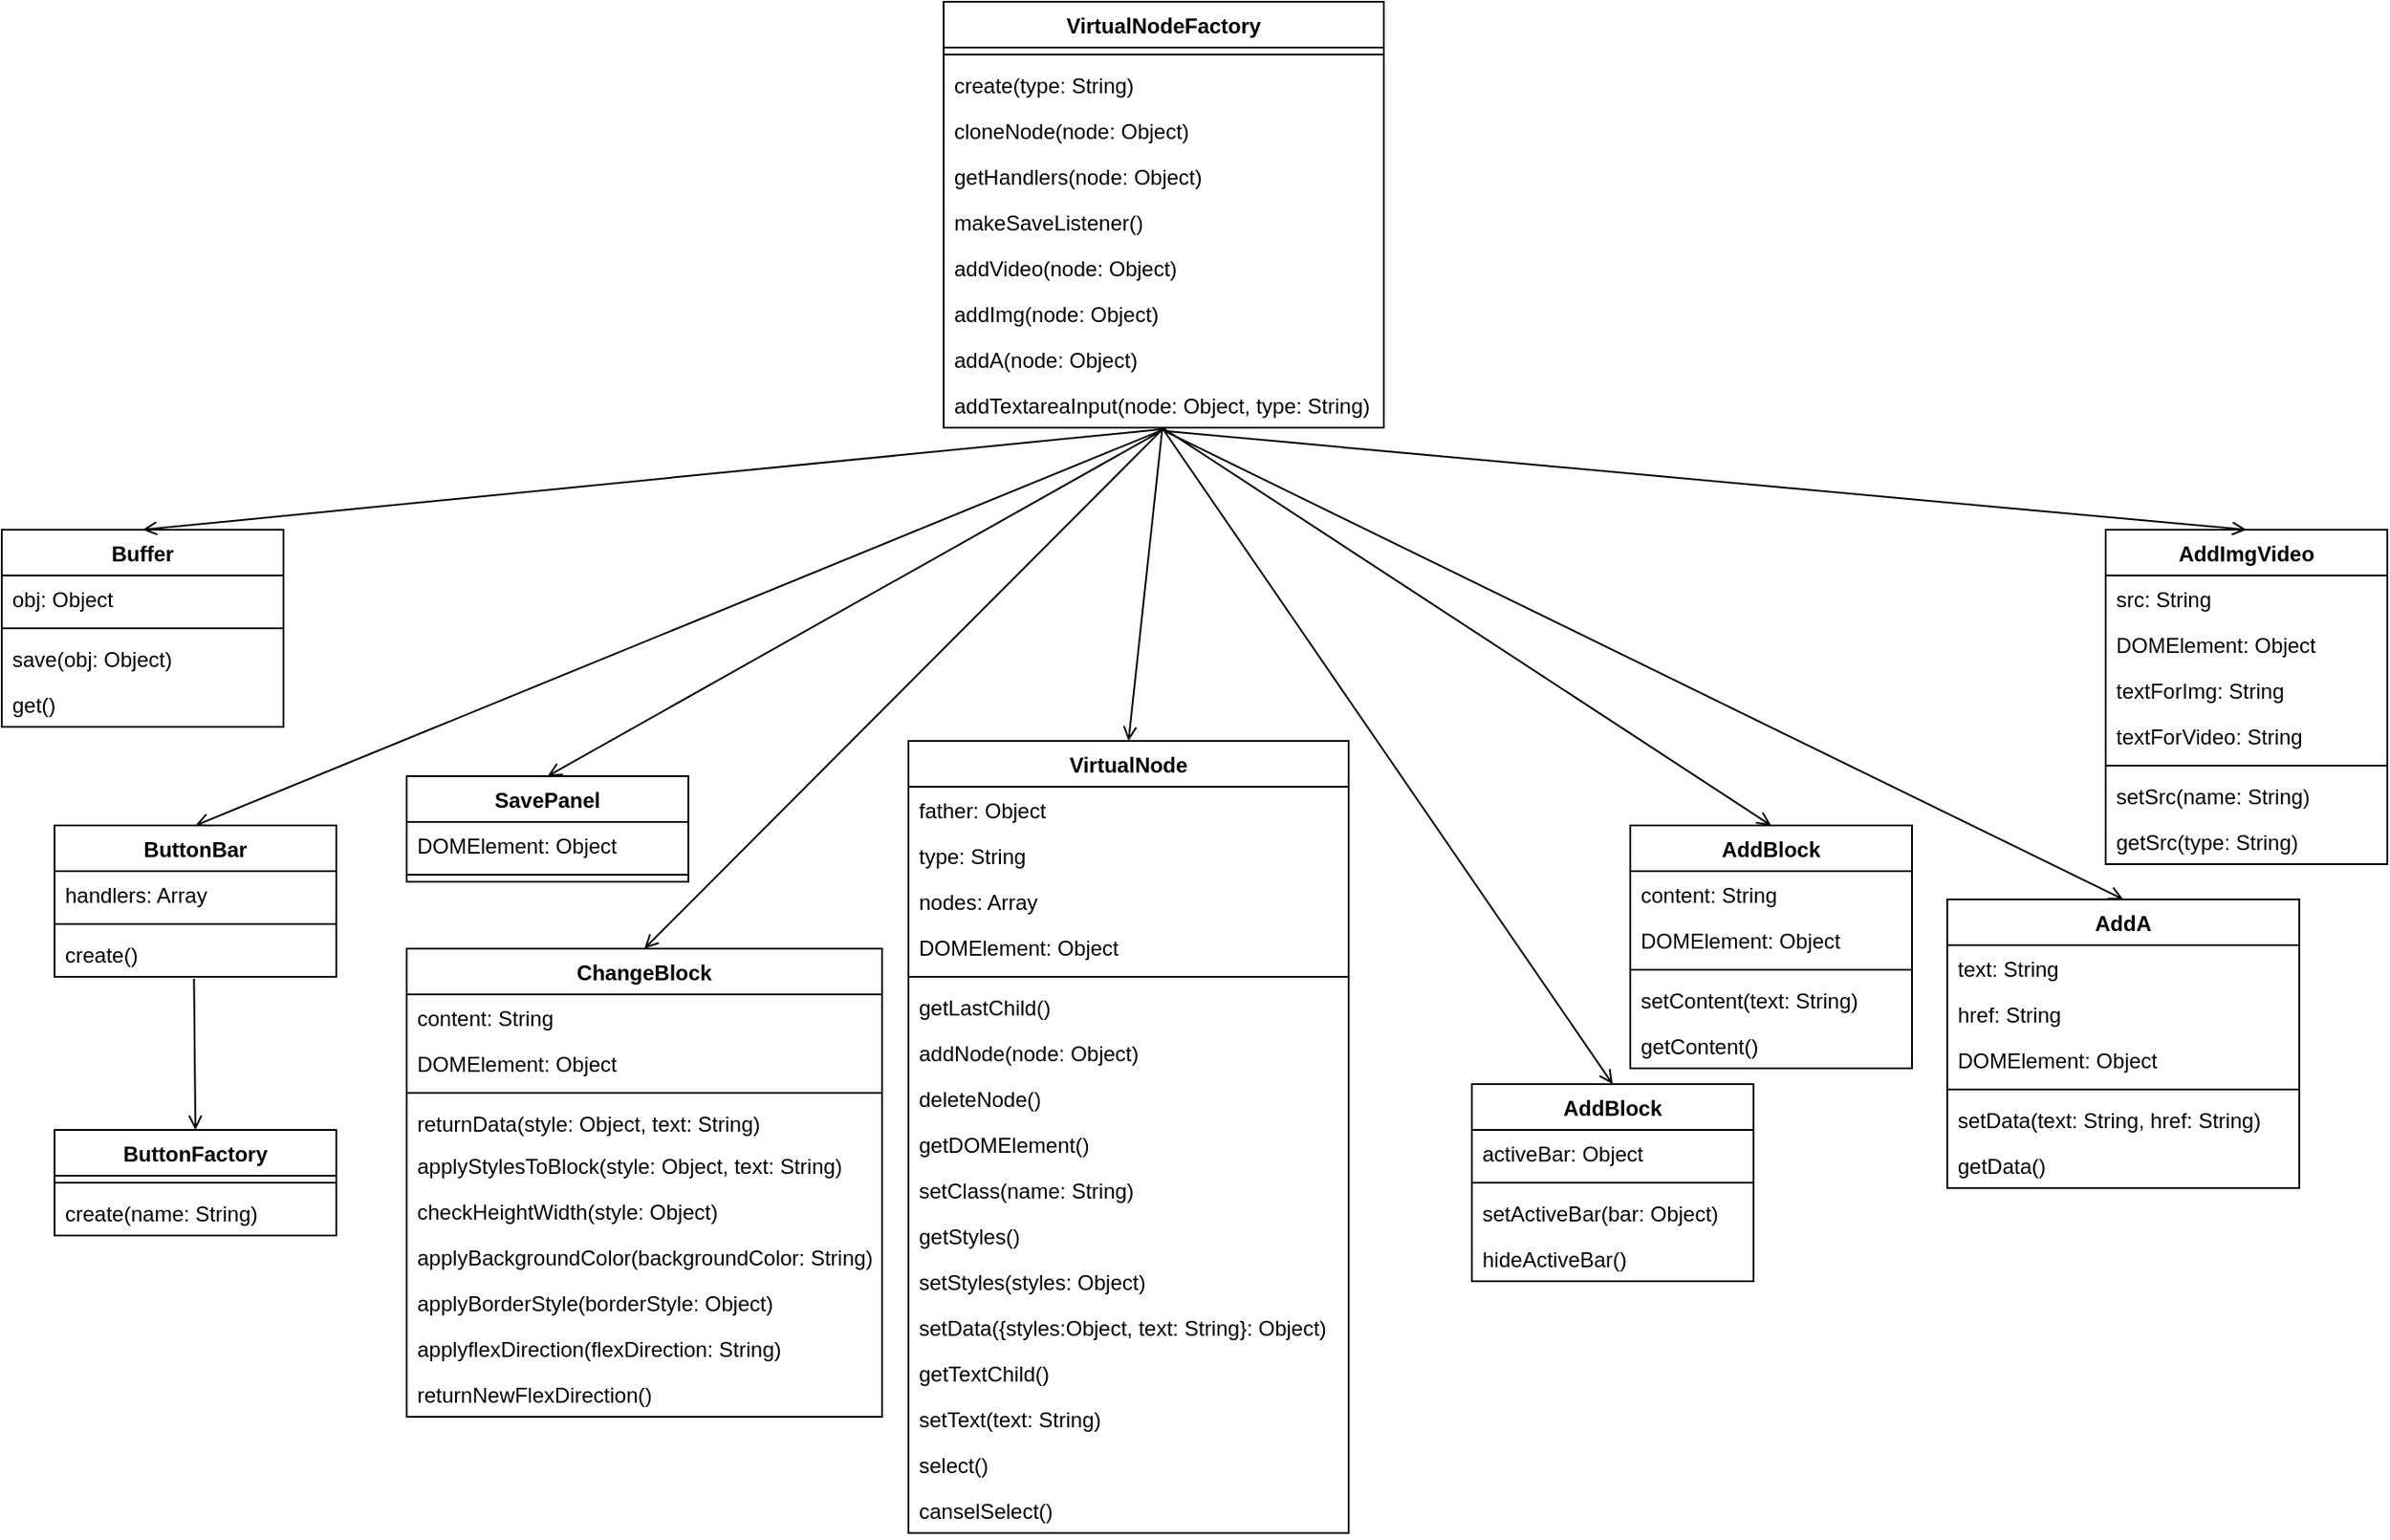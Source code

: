 <mxfile version="17.5.0" type="device"><diagram id="9L2diSp9nia0-M3qbN2g" name="Page-1"><mxGraphModel dx="922" dy="890" grid="1" gridSize="10" guides="1" tooltips="1" connect="1" arrows="1" fold="1" page="1" pageScale="1" pageWidth="1654" pageHeight="2336" math="0" shadow="0"><root><mxCell id="0"/><mxCell id="1" parent="0"/><mxCell id="zcFXpCljkxfwC5QoQq4M-21" value="VirtualNodeFactory" style="swimlane;fontStyle=1;align=center;verticalAlign=top;childLayout=stackLayout;horizontal=1;startSize=26;horizontalStack=0;resizeParent=1;resizeParentMax=0;resizeLast=0;collapsible=1;marginBottom=0;" vertex="1" parent="1"><mxGeometry x="640" y="10" width="250" height="242" as="geometry"><mxRectangle x="400" y="160" width="140" height="26" as="alternateBounds"/></mxGeometry></mxCell><mxCell id="zcFXpCljkxfwC5QoQq4M-23" value="" style="line;strokeWidth=1;fillColor=none;align=left;verticalAlign=middle;spacingTop=-1;spacingLeft=3;spacingRight=3;rotatable=0;labelPosition=right;points=[];portConstraint=eastwest;" vertex="1" parent="zcFXpCljkxfwC5QoQq4M-21"><mxGeometry y="26" width="250" height="8" as="geometry"/></mxCell><mxCell id="zcFXpCljkxfwC5QoQq4M-41" value="create(type: String)" style="text;strokeColor=none;fillColor=none;align=left;verticalAlign=top;spacingLeft=4;spacingRight=4;overflow=hidden;rotatable=0;points=[[0,0.5],[1,0.5]];portConstraint=eastwest;" vertex="1" parent="zcFXpCljkxfwC5QoQq4M-21"><mxGeometry y="34" width="250" height="26" as="geometry"/></mxCell><mxCell id="zcFXpCljkxfwC5QoQq4M-45" value="cloneNode(node: Object)" style="text;strokeColor=none;fillColor=none;align=left;verticalAlign=top;spacingLeft=4;spacingRight=4;overflow=hidden;rotatable=0;points=[[0,0.5],[1,0.5]];portConstraint=eastwest;" vertex="1" parent="zcFXpCljkxfwC5QoQq4M-21"><mxGeometry y="60" width="250" height="26" as="geometry"/></mxCell><mxCell id="zcFXpCljkxfwC5QoQq4M-42" value="getHandlers(node: Object)" style="text;strokeColor=none;fillColor=none;align=left;verticalAlign=top;spacingLeft=4;spacingRight=4;overflow=hidden;rotatable=0;points=[[0,0.5],[1,0.5]];portConstraint=eastwest;" vertex="1" parent="zcFXpCljkxfwC5QoQq4M-21"><mxGeometry y="86" width="250" height="26" as="geometry"/></mxCell><mxCell id="zcFXpCljkxfwC5QoQq4M-43" value="makeSaveListener()" style="text;strokeColor=none;fillColor=none;align=left;verticalAlign=top;spacingLeft=4;spacingRight=4;overflow=hidden;rotatable=0;points=[[0,0.5],[1,0.5]];portConstraint=eastwest;" vertex="1" parent="zcFXpCljkxfwC5QoQq4M-21"><mxGeometry y="112" width="250" height="26" as="geometry"/></mxCell><mxCell id="zcFXpCljkxfwC5QoQq4M-44" value="addVideo(node: Object)" style="text;strokeColor=none;fillColor=none;align=left;verticalAlign=top;spacingLeft=4;spacingRight=4;overflow=hidden;rotatable=0;points=[[0,0.5],[1,0.5]];portConstraint=eastwest;" vertex="1" parent="zcFXpCljkxfwC5QoQq4M-21"><mxGeometry y="138" width="250" height="26" as="geometry"/></mxCell><mxCell id="zcFXpCljkxfwC5QoQq4M-49" value="addImg(node: Object)" style="text;strokeColor=none;fillColor=none;align=left;verticalAlign=top;spacingLeft=4;spacingRight=4;overflow=hidden;rotatable=0;points=[[0,0.5],[1,0.5]];portConstraint=eastwest;" vertex="1" parent="zcFXpCljkxfwC5QoQq4M-21"><mxGeometry y="164" width="250" height="26" as="geometry"/></mxCell><mxCell id="zcFXpCljkxfwC5QoQq4M-48" value="addA(node: Object)" style="text;strokeColor=none;fillColor=none;align=left;verticalAlign=top;spacingLeft=4;spacingRight=4;overflow=hidden;rotatable=0;points=[[0,0.5],[1,0.5]];portConstraint=eastwest;" vertex="1" parent="zcFXpCljkxfwC5QoQq4M-21"><mxGeometry y="190" width="250" height="26" as="geometry"/></mxCell><mxCell id="zcFXpCljkxfwC5QoQq4M-24" value="addTextareaInput(node: Object, type: String)" style="text;strokeColor=none;fillColor=none;align=left;verticalAlign=top;spacingLeft=4;spacingRight=4;overflow=hidden;rotatable=0;points=[[0,0.5],[1,0.5]];portConstraint=eastwest;" vertex="1" parent="zcFXpCljkxfwC5QoQq4M-21"><mxGeometry y="216" width="250" height="26" as="geometry"/></mxCell><mxCell id="zcFXpCljkxfwC5QoQq4M-33" value="VirtualNode" style="swimlane;fontStyle=1;align=center;verticalAlign=top;childLayout=stackLayout;horizontal=1;startSize=26;horizontalStack=0;resizeParent=1;resizeParentMax=0;resizeLast=0;collapsible=1;marginBottom=0;" vertex="1" parent="1"><mxGeometry x="620" y="430" width="250" height="450" as="geometry"><mxRectangle x="400" y="499" width="100" height="26" as="alternateBounds"/></mxGeometry></mxCell><mxCell id="zcFXpCljkxfwC5QoQq4M-34" value="father: Object" style="text;strokeColor=none;fillColor=none;align=left;verticalAlign=top;spacingLeft=4;spacingRight=4;overflow=hidden;rotatable=0;points=[[0,0.5],[1,0.5]];portConstraint=eastwest;" vertex="1" parent="zcFXpCljkxfwC5QoQq4M-33"><mxGeometry y="26" width="250" height="26" as="geometry"/></mxCell><mxCell id="zcFXpCljkxfwC5QoQq4M-50" value="type: String" style="text;strokeColor=none;fillColor=none;align=left;verticalAlign=top;spacingLeft=4;spacingRight=4;overflow=hidden;rotatable=0;points=[[0,0.5],[1,0.5]];portConstraint=eastwest;" vertex="1" parent="zcFXpCljkxfwC5QoQq4M-33"><mxGeometry y="52" width="250" height="26" as="geometry"/></mxCell><mxCell id="zcFXpCljkxfwC5QoQq4M-51" value="nodes: Array" style="text;strokeColor=none;fillColor=none;align=left;verticalAlign=top;spacingLeft=4;spacingRight=4;overflow=hidden;rotatable=0;points=[[0,0.5],[1,0.5]];portConstraint=eastwest;" vertex="1" parent="zcFXpCljkxfwC5QoQq4M-33"><mxGeometry y="78" width="250" height="26" as="geometry"/></mxCell><mxCell id="zcFXpCljkxfwC5QoQq4M-52" value="DOMElement: Object" style="text;strokeColor=none;fillColor=none;align=left;verticalAlign=top;spacingLeft=4;spacingRight=4;overflow=hidden;rotatable=0;points=[[0,0.5],[1,0.5]];portConstraint=eastwest;" vertex="1" parent="zcFXpCljkxfwC5QoQq4M-33"><mxGeometry y="104" width="250" height="26" as="geometry"/></mxCell><mxCell id="zcFXpCljkxfwC5QoQq4M-35" value="" style="line;strokeWidth=1;fillColor=none;align=left;verticalAlign=middle;spacingTop=-1;spacingLeft=3;spacingRight=3;rotatable=0;labelPosition=right;points=[];portConstraint=eastwest;" vertex="1" parent="zcFXpCljkxfwC5QoQq4M-33"><mxGeometry y="130" width="250" height="8" as="geometry"/></mxCell><mxCell id="zcFXpCljkxfwC5QoQq4M-54" value="getLastChild()" style="text;strokeColor=none;fillColor=none;align=left;verticalAlign=top;spacingLeft=4;spacingRight=4;overflow=hidden;rotatable=0;points=[[0,0.5],[1,0.5]];portConstraint=eastwest;" vertex="1" parent="zcFXpCljkxfwC5QoQq4M-33"><mxGeometry y="138" width="250" height="26" as="geometry"/></mxCell><mxCell id="zcFXpCljkxfwC5QoQq4M-56" value="addNode(node: Object)" style="text;strokeColor=none;fillColor=none;align=left;verticalAlign=top;spacingLeft=4;spacingRight=4;overflow=hidden;rotatable=0;points=[[0,0.5],[1,0.5]];portConstraint=eastwest;" vertex="1" parent="zcFXpCljkxfwC5QoQq4M-33"><mxGeometry y="164" width="250" height="26" as="geometry"/></mxCell><mxCell id="zcFXpCljkxfwC5QoQq4M-53" value="deleteNode()" style="text;strokeColor=none;fillColor=none;align=left;verticalAlign=top;spacingLeft=4;spacingRight=4;overflow=hidden;rotatable=0;points=[[0,0.5],[1,0.5]];portConstraint=eastwest;" vertex="1" parent="zcFXpCljkxfwC5QoQq4M-33"><mxGeometry y="190" width="250" height="26" as="geometry"/></mxCell><mxCell id="zcFXpCljkxfwC5QoQq4M-55" value="getDOMElement()" style="text;strokeColor=none;fillColor=none;align=left;verticalAlign=top;spacingLeft=4;spacingRight=4;overflow=hidden;rotatable=0;points=[[0,0.5],[1,0.5]];portConstraint=eastwest;" vertex="1" parent="zcFXpCljkxfwC5QoQq4M-33"><mxGeometry y="216" width="250" height="26" as="geometry"/></mxCell><mxCell id="zcFXpCljkxfwC5QoQq4M-63" value="setClass(name: String)" style="text;strokeColor=none;fillColor=none;align=left;verticalAlign=top;spacingLeft=4;spacingRight=4;overflow=hidden;rotatable=0;points=[[0,0.5],[1,0.5]];portConstraint=eastwest;" vertex="1" parent="zcFXpCljkxfwC5QoQq4M-33"><mxGeometry y="242" width="250" height="26" as="geometry"/></mxCell><mxCell id="zcFXpCljkxfwC5QoQq4M-60" value="getStyles()" style="text;strokeColor=none;fillColor=none;align=left;verticalAlign=top;spacingLeft=4;spacingRight=4;overflow=hidden;rotatable=0;points=[[0,0.5],[1,0.5]];portConstraint=eastwest;" vertex="1" parent="zcFXpCljkxfwC5QoQq4M-33"><mxGeometry y="268" width="250" height="26" as="geometry"/></mxCell><mxCell id="zcFXpCljkxfwC5QoQq4M-62" value="setStyles(styles: Object)" style="text;strokeColor=none;fillColor=none;align=left;verticalAlign=top;spacingLeft=4;spacingRight=4;overflow=hidden;rotatable=0;points=[[0,0.5],[1,0.5]];portConstraint=eastwest;" vertex="1" parent="zcFXpCljkxfwC5QoQq4M-33"><mxGeometry y="294" width="250" height="26" as="geometry"/></mxCell><mxCell id="zcFXpCljkxfwC5QoQq4M-59" value="setData({styles:Object, text: String}: Object)" style="text;strokeColor=none;fillColor=none;align=left;verticalAlign=top;spacingLeft=4;spacingRight=4;overflow=hidden;rotatable=0;points=[[0,0.5],[1,0.5]];portConstraint=eastwest;" vertex="1" parent="zcFXpCljkxfwC5QoQq4M-33"><mxGeometry y="320" width="250" height="26" as="geometry"/></mxCell><mxCell id="zcFXpCljkxfwC5QoQq4M-61" value="getTextChild()" style="text;strokeColor=none;fillColor=none;align=left;verticalAlign=top;spacingLeft=4;spacingRight=4;overflow=hidden;rotatable=0;points=[[0,0.5],[1,0.5]];portConstraint=eastwest;" vertex="1" parent="zcFXpCljkxfwC5QoQq4M-33"><mxGeometry y="346" width="250" height="26" as="geometry"/></mxCell><mxCell id="zcFXpCljkxfwC5QoQq4M-65" value="setText(text: String)" style="text;strokeColor=none;fillColor=none;align=left;verticalAlign=top;spacingLeft=4;spacingRight=4;overflow=hidden;rotatable=0;points=[[0,0.5],[1,0.5]];portConstraint=eastwest;" vertex="1" parent="zcFXpCljkxfwC5QoQq4M-33"><mxGeometry y="372" width="250" height="26" as="geometry"/></mxCell><mxCell id="zcFXpCljkxfwC5QoQq4M-64" value="select()" style="text;strokeColor=none;fillColor=none;align=left;verticalAlign=top;spacingLeft=4;spacingRight=4;overflow=hidden;rotatable=0;points=[[0,0.5],[1,0.5]];portConstraint=eastwest;" vertex="1" parent="zcFXpCljkxfwC5QoQq4M-33"><mxGeometry y="398" width="250" height="26" as="geometry"/></mxCell><mxCell id="zcFXpCljkxfwC5QoQq4M-57" value="canselSelect()" style="text;strokeColor=none;fillColor=none;align=left;verticalAlign=top;spacingLeft=4;spacingRight=4;overflow=hidden;rotatable=0;points=[[0,0.5],[1,0.5]];portConstraint=eastwest;" vertex="1" parent="zcFXpCljkxfwC5QoQq4M-33"><mxGeometry y="424" width="250" height="26" as="geometry"/></mxCell><mxCell id="zcFXpCljkxfwC5QoQq4M-37" value="" style="endArrow=open;html=1;rounded=0;endFill=0;entryX=0.5;entryY=0;entryDx=0;entryDy=0;exitX=0.497;exitY=0.996;exitDx=0;exitDy=0;exitPerimeter=0;" edge="1" parent="1" source="zcFXpCljkxfwC5QoQq4M-24" target="zcFXpCljkxfwC5QoQq4M-33"><mxGeometry width="50" height="50" relative="1" as="geometry"><mxPoint x="795" y="468" as="sourcePoint"/><mxPoint x="845" y="418" as="targetPoint"/></mxGeometry></mxCell><mxCell id="zcFXpCljkxfwC5QoQq4M-66" value="SavePanel" style="swimlane;fontStyle=1;align=center;verticalAlign=top;childLayout=stackLayout;horizontal=1;startSize=26;horizontalStack=0;resizeParent=1;resizeParentMax=0;resizeLast=0;collapsible=1;marginBottom=0;" vertex="1" parent="1"><mxGeometry x="335" y="450" width="160" height="60" as="geometry"/></mxCell><mxCell id="zcFXpCljkxfwC5QoQq4M-70" value="DOMElement: Object" style="text;strokeColor=none;fillColor=none;align=left;verticalAlign=top;spacingLeft=4;spacingRight=4;overflow=hidden;rotatable=0;points=[[0,0.5],[1,0.5]];portConstraint=eastwest;" vertex="1" parent="zcFXpCljkxfwC5QoQq4M-66"><mxGeometry y="26" width="160" height="26" as="geometry"/></mxCell><mxCell id="zcFXpCljkxfwC5QoQq4M-68" value="" style="line;strokeWidth=1;fillColor=none;align=left;verticalAlign=middle;spacingTop=-1;spacingLeft=3;spacingRight=3;rotatable=0;labelPosition=right;points=[];portConstraint=eastwest;" vertex="1" parent="zcFXpCljkxfwC5QoQq4M-66"><mxGeometry y="52" width="160" height="8" as="geometry"/></mxCell><mxCell id="zcFXpCljkxfwC5QoQq4M-71" value="ChangeBlock" style="swimlane;fontStyle=1;align=center;verticalAlign=top;childLayout=stackLayout;horizontal=1;startSize=26;horizontalStack=0;resizeParent=1;resizeParentMax=0;resizeLast=0;collapsible=1;marginBottom=0;" vertex="1" parent="1"><mxGeometry x="335" y="548" width="270" height="266" as="geometry"><mxRectangle x="400" y="499" width="100" height="26" as="alternateBounds"/></mxGeometry></mxCell><mxCell id="zcFXpCljkxfwC5QoQq4M-73" value="content: String" style="text;strokeColor=none;fillColor=none;align=left;verticalAlign=top;spacingLeft=4;spacingRight=4;overflow=hidden;rotatable=0;points=[[0,0.5],[1,0.5]];portConstraint=eastwest;" vertex="1" parent="zcFXpCljkxfwC5QoQq4M-71"><mxGeometry y="26" width="270" height="26" as="geometry"/></mxCell><mxCell id="zcFXpCljkxfwC5QoQq4M-75" value="DOMElement: Object" style="text;strokeColor=none;fillColor=none;align=left;verticalAlign=top;spacingLeft=4;spacingRight=4;overflow=hidden;rotatable=0;points=[[0,0.5],[1,0.5]];portConstraint=eastwest;" vertex="1" parent="zcFXpCljkxfwC5QoQq4M-71"><mxGeometry y="52" width="270" height="26" as="geometry"/></mxCell><mxCell id="zcFXpCljkxfwC5QoQq4M-76" value="" style="line;strokeWidth=1;fillColor=none;align=left;verticalAlign=middle;spacingTop=-1;spacingLeft=3;spacingRight=3;rotatable=0;labelPosition=right;points=[];portConstraint=eastwest;" vertex="1" parent="zcFXpCljkxfwC5QoQq4M-71"><mxGeometry y="78" width="270" height="8" as="geometry"/></mxCell><mxCell id="zcFXpCljkxfwC5QoQq4M-77" value="returnData(style: Object, text: String)" style="text;strokeColor=none;fillColor=none;align=left;verticalAlign=top;spacingLeft=4;spacingRight=4;overflow=hidden;rotatable=0;points=[[0,0.5],[1,0.5]];portConstraint=eastwest;" vertex="1" parent="zcFXpCljkxfwC5QoQq4M-71"><mxGeometry y="86" width="270" height="24" as="geometry"/></mxCell><mxCell id="zcFXpCljkxfwC5QoQq4M-78" value="applyStylesToBlock(style: Object, text: String)" style="text;strokeColor=none;fillColor=none;align=left;verticalAlign=top;spacingLeft=4;spacingRight=4;overflow=hidden;rotatable=0;points=[[0,0.5],[1,0.5]];portConstraint=eastwest;" vertex="1" parent="zcFXpCljkxfwC5QoQq4M-71"><mxGeometry y="110" width="270" height="26" as="geometry"/></mxCell><mxCell id="zcFXpCljkxfwC5QoQq4M-79" value="checkHeightWidth(style: Object)" style="text;strokeColor=none;fillColor=none;align=left;verticalAlign=top;spacingLeft=4;spacingRight=4;overflow=hidden;rotatable=0;points=[[0,0.5],[1,0.5]];portConstraint=eastwest;" vertex="1" parent="zcFXpCljkxfwC5QoQq4M-71"><mxGeometry y="136" width="270" height="26" as="geometry"/></mxCell><mxCell id="zcFXpCljkxfwC5QoQq4M-80" value="applyBackgroundColor(backgroundColor: String)" style="text;strokeColor=none;fillColor=none;align=left;verticalAlign=top;spacingLeft=4;spacingRight=4;overflow=hidden;rotatable=0;points=[[0,0.5],[1,0.5]];portConstraint=eastwest;" vertex="1" parent="zcFXpCljkxfwC5QoQq4M-71"><mxGeometry y="162" width="270" height="26" as="geometry"/></mxCell><mxCell id="zcFXpCljkxfwC5QoQq4M-81" value="applyBorderStyle(borderStyle: Object)" style="text;strokeColor=none;fillColor=none;align=left;verticalAlign=top;spacingLeft=4;spacingRight=4;overflow=hidden;rotatable=0;points=[[0,0.5],[1,0.5]];portConstraint=eastwest;" vertex="1" parent="zcFXpCljkxfwC5QoQq4M-71"><mxGeometry y="188" width="270" height="26" as="geometry"/></mxCell><mxCell id="zcFXpCljkxfwC5QoQq4M-82" value="applyflexDirection(flexDirection: String)" style="text;strokeColor=none;fillColor=none;align=left;verticalAlign=top;spacingLeft=4;spacingRight=4;overflow=hidden;rotatable=0;points=[[0,0.5],[1,0.5]];portConstraint=eastwest;" vertex="1" parent="zcFXpCljkxfwC5QoQq4M-71"><mxGeometry y="214" width="270" height="26" as="geometry"/></mxCell><mxCell id="zcFXpCljkxfwC5QoQq4M-83" value="returnNewFlexDirection()" style="text;strokeColor=none;fillColor=none;align=left;verticalAlign=top;spacingLeft=4;spacingRight=4;overflow=hidden;rotatable=0;points=[[0,0.5],[1,0.5]];portConstraint=eastwest;" vertex="1" parent="zcFXpCljkxfwC5QoQq4M-71"><mxGeometry y="240" width="270" height="26" as="geometry"/></mxCell><mxCell id="zcFXpCljkxfwC5QoQq4M-89" value="ButtonFactory" style="swimlane;fontStyle=1;align=center;verticalAlign=top;childLayout=stackLayout;horizontal=1;startSize=26;horizontalStack=0;resizeParent=1;resizeParentMax=0;resizeLast=0;collapsible=1;marginBottom=0;" vertex="1" parent="1"><mxGeometry x="135" y="651" width="160" height="60" as="geometry"/></mxCell><mxCell id="zcFXpCljkxfwC5QoQq4M-91" value="" style="line;strokeWidth=1;fillColor=none;align=left;verticalAlign=middle;spacingTop=-1;spacingLeft=3;spacingRight=3;rotatable=0;labelPosition=right;points=[];portConstraint=eastwest;" vertex="1" parent="zcFXpCljkxfwC5QoQq4M-89"><mxGeometry y="26" width="160" height="8" as="geometry"/></mxCell><mxCell id="zcFXpCljkxfwC5QoQq4M-90" value="create(name: String)" style="text;strokeColor=none;fillColor=none;align=left;verticalAlign=top;spacingLeft=4;spacingRight=4;overflow=hidden;rotatable=0;points=[[0,0.5],[1,0.5]];portConstraint=eastwest;" vertex="1" parent="zcFXpCljkxfwC5QoQq4M-89"><mxGeometry y="34" width="160" height="26" as="geometry"/></mxCell><mxCell id="zcFXpCljkxfwC5QoQq4M-92" value="ButtonBar" style="swimlane;fontStyle=1;align=center;verticalAlign=top;childLayout=stackLayout;horizontal=1;startSize=26;horizontalStack=0;resizeParent=1;resizeParentMax=0;resizeLast=0;collapsible=1;marginBottom=0;" vertex="1" parent="1"><mxGeometry x="135" y="478" width="160" height="86" as="geometry"/></mxCell><mxCell id="zcFXpCljkxfwC5QoQq4M-95" value="handlers: Array" style="text;strokeColor=none;fillColor=none;align=left;verticalAlign=top;spacingLeft=4;spacingRight=4;overflow=hidden;rotatable=0;points=[[0,0.5],[1,0.5]];portConstraint=eastwest;" vertex="1" parent="zcFXpCljkxfwC5QoQq4M-92"><mxGeometry y="26" width="160" height="26" as="geometry"/></mxCell><mxCell id="zcFXpCljkxfwC5QoQq4M-93" value="" style="line;strokeWidth=1;fillColor=none;align=left;verticalAlign=middle;spacingTop=-1;spacingLeft=3;spacingRight=3;rotatable=0;labelPosition=right;points=[];portConstraint=eastwest;" vertex="1" parent="zcFXpCljkxfwC5QoQq4M-92"><mxGeometry y="52" width="160" height="8" as="geometry"/></mxCell><mxCell id="zcFXpCljkxfwC5QoQq4M-94" value="create()" style="text;strokeColor=none;fillColor=none;align=left;verticalAlign=top;spacingLeft=4;spacingRight=4;overflow=hidden;rotatable=0;points=[[0,0.5],[1,0.5]];portConstraint=eastwest;" vertex="1" parent="zcFXpCljkxfwC5QoQq4M-92"><mxGeometry y="60" width="160" height="26" as="geometry"/></mxCell><mxCell id="zcFXpCljkxfwC5QoQq4M-96" value="Buffer" style="swimlane;fontStyle=1;align=center;verticalAlign=top;childLayout=stackLayout;horizontal=1;startSize=26;horizontalStack=0;resizeParent=1;resizeParentMax=0;resizeLast=0;collapsible=1;marginBottom=0;" vertex="1" parent="1"><mxGeometry x="105" y="310" width="160" height="112" as="geometry"/></mxCell><mxCell id="zcFXpCljkxfwC5QoQq4M-101" value="obj: Object" style="text;strokeColor=none;fillColor=none;align=left;verticalAlign=top;spacingLeft=4;spacingRight=4;overflow=hidden;rotatable=0;points=[[0,0.5],[1,0.5]];portConstraint=eastwest;" vertex="1" parent="zcFXpCljkxfwC5QoQq4M-96"><mxGeometry y="26" width="160" height="26" as="geometry"/></mxCell><mxCell id="zcFXpCljkxfwC5QoQq4M-97" value="" style="line;strokeWidth=1;fillColor=none;align=left;verticalAlign=middle;spacingTop=-1;spacingLeft=3;spacingRight=3;rotatable=0;labelPosition=right;points=[];portConstraint=eastwest;" vertex="1" parent="zcFXpCljkxfwC5QoQq4M-96"><mxGeometry y="52" width="160" height="8" as="geometry"/></mxCell><mxCell id="zcFXpCljkxfwC5QoQq4M-100" value="save(obj: Object)" style="text;strokeColor=none;fillColor=none;align=left;verticalAlign=top;spacingLeft=4;spacingRight=4;overflow=hidden;rotatable=0;points=[[0,0.5],[1,0.5]];portConstraint=eastwest;" vertex="1" parent="zcFXpCljkxfwC5QoQq4M-96"><mxGeometry y="60" width="160" height="26" as="geometry"/></mxCell><mxCell id="zcFXpCljkxfwC5QoQq4M-98" value="get()" style="text;strokeColor=none;fillColor=none;align=left;verticalAlign=top;spacingLeft=4;spacingRight=4;overflow=hidden;rotatable=0;points=[[0,0.5],[1,0.5]];portConstraint=eastwest;" vertex="1" parent="zcFXpCljkxfwC5QoQq4M-96"><mxGeometry y="86" width="160" height="26" as="geometry"/></mxCell><mxCell id="zcFXpCljkxfwC5QoQq4M-102" value="AddImgVideo" style="swimlane;fontStyle=1;align=center;verticalAlign=top;childLayout=stackLayout;horizontal=1;startSize=26;horizontalStack=0;resizeParent=1;resizeParentMax=0;resizeLast=0;collapsible=1;marginBottom=0;" vertex="1" parent="1"><mxGeometry x="1300" y="310" width="160" height="190" as="geometry"/></mxCell><mxCell id="zcFXpCljkxfwC5QoQq4M-103" value="src: String" style="text;strokeColor=none;fillColor=none;align=left;verticalAlign=top;spacingLeft=4;spacingRight=4;overflow=hidden;rotatable=0;points=[[0,0.5],[1,0.5]];portConstraint=eastwest;" vertex="1" parent="zcFXpCljkxfwC5QoQq4M-102"><mxGeometry y="26" width="160" height="26" as="geometry"/></mxCell><mxCell id="zcFXpCljkxfwC5QoQq4M-109" value="DOMElement: Object" style="text;strokeColor=none;fillColor=none;align=left;verticalAlign=top;spacingLeft=4;spacingRight=4;overflow=hidden;rotatable=0;points=[[0,0.5],[1,0.5]];portConstraint=eastwest;" vertex="1" parent="zcFXpCljkxfwC5QoQq4M-102"><mxGeometry y="52" width="160" height="26" as="geometry"/></mxCell><mxCell id="zcFXpCljkxfwC5QoQq4M-108" value="textForImg: String" style="text;strokeColor=none;fillColor=none;align=left;verticalAlign=top;spacingLeft=4;spacingRight=4;overflow=hidden;rotatable=0;points=[[0,0.5],[1,0.5]];portConstraint=eastwest;" vertex="1" parent="zcFXpCljkxfwC5QoQq4M-102"><mxGeometry y="78" width="160" height="26" as="geometry"/></mxCell><mxCell id="zcFXpCljkxfwC5QoQq4M-110" value="textForVideo: String" style="text;strokeColor=none;fillColor=none;align=left;verticalAlign=top;spacingLeft=4;spacingRight=4;overflow=hidden;rotatable=0;points=[[0,0.5],[1,0.5]];portConstraint=eastwest;" vertex="1" parent="zcFXpCljkxfwC5QoQq4M-102"><mxGeometry y="104" width="160" height="26" as="geometry"/></mxCell><mxCell id="zcFXpCljkxfwC5QoQq4M-104" value="" style="line;strokeWidth=1;fillColor=none;align=left;verticalAlign=middle;spacingTop=-1;spacingLeft=3;spacingRight=3;rotatable=0;labelPosition=right;points=[];portConstraint=eastwest;" vertex="1" parent="zcFXpCljkxfwC5QoQq4M-102"><mxGeometry y="130" width="160" height="8" as="geometry"/></mxCell><mxCell id="zcFXpCljkxfwC5QoQq4M-111" value="setSrc(name: String)" style="text;strokeColor=none;fillColor=none;align=left;verticalAlign=top;spacingLeft=4;spacingRight=4;overflow=hidden;rotatable=0;points=[[0,0.5],[1,0.5]];portConstraint=eastwest;" vertex="1" parent="zcFXpCljkxfwC5QoQq4M-102"><mxGeometry y="138" width="160" height="26" as="geometry"/></mxCell><mxCell id="zcFXpCljkxfwC5QoQq4M-106" value="getSrc(type: String)" style="text;strokeColor=none;fillColor=none;align=left;verticalAlign=top;spacingLeft=4;spacingRight=4;overflow=hidden;rotatable=0;points=[[0,0.5],[1,0.5]];portConstraint=eastwest;" vertex="1" parent="zcFXpCljkxfwC5QoQq4M-102"><mxGeometry y="164" width="160" height="26" as="geometry"/></mxCell><mxCell id="zcFXpCljkxfwC5QoQq4M-112" value="AddBlock" style="swimlane;fontStyle=1;align=center;verticalAlign=top;childLayout=stackLayout;horizontal=1;startSize=26;horizontalStack=0;resizeParent=1;resizeParentMax=0;resizeLast=0;collapsible=1;marginBottom=0;" vertex="1" parent="1"><mxGeometry x="1030" y="478" width="160" height="138" as="geometry"/></mxCell><mxCell id="zcFXpCljkxfwC5QoQq4M-113" value="content: String" style="text;strokeColor=none;fillColor=none;align=left;verticalAlign=top;spacingLeft=4;spacingRight=4;overflow=hidden;rotatable=0;points=[[0,0.5],[1,0.5]];portConstraint=eastwest;" vertex="1" parent="zcFXpCljkxfwC5QoQq4M-112"><mxGeometry y="26" width="160" height="26" as="geometry"/></mxCell><mxCell id="zcFXpCljkxfwC5QoQq4M-114" value="DOMElement: Object" style="text;strokeColor=none;fillColor=none;align=left;verticalAlign=top;spacingLeft=4;spacingRight=4;overflow=hidden;rotatable=0;points=[[0,0.5],[1,0.5]];portConstraint=eastwest;" vertex="1" parent="zcFXpCljkxfwC5QoQq4M-112"><mxGeometry y="52" width="160" height="26" as="geometry"/></mxCell><mxCell id="zcFXpCljkxfwC5QoQq4M-117" value="" style="line;strokeWidth=1;fillColor=none;align=left;verticalAlign=middle;spacingTop=-1;spacingLeft=3;spacingRight=3;rotatable=0;labelPosition=right;points=[];portConstraint=eastwest;" vertex="1" parent="zcFXpCljkxfwC5QoQq4M-112"><mxGeometry y="78" width="160" height="8" as="geometry"/></mxCell><mxCell id="zcFXpCljkxfwC5QoQq4M-118" value="setContent(text: String)" style="text;strokeColor=none;fillColor=none;align=left;verticalAlign=top;spacingLeft=4;spacingRight=4;overflow=hidden;rotatable=0;points=[[0,0.5],[1,0.5]];portConstraint=eastwest;" vertex="1" parent="zcFXpCljkxfwC5QoQq4M-112"><mxGeometry y="86" width="160" height="26" as="geometry"/></mxCell><mxCell id="zcFXpCljkxfwC5QoQq4M-119" value="getContent()" style="text;strokeColor=none;fillColor=none;align=left;verticalAlign=top;spacingLeft=4;spacingRight=4;overflow=hidden;rotatable=0;points=[[0,0.5],[1,0.5]];portConstraint=eastwest;" vertex="1" parent="zcFXpCljkxfwC5QoQq4M-112"><mxGeometry y="112" width="160" height="26" as="geometry"/></mxCell><mxCell id="zcFXpCljkxfwC5QoQq4M-120" value="AddA" style="swimlane;fontStyle=1;align=center;verticalAlign=top;childLayout=stackLayout;horizontal=1;startSize=26;horizontalStack=0;resizeParent=1;resizeParentMax=0;resizeLast=0;collapsible=1;marginBottom=0;" vertex="1" parent="1"><mxGeometry x="1210" y="520" width="200" height="164" as="geometry"/></mxCell><mxCell id="zcFXpCljkxfwC5QoQq4M-121" value="text: String" style="text;strokeColor=none;fillColor=none;align=left;verticalAlign=top;spacingLeft=4;spacingRight=4;overflow=hidden;rotatable=0;points=[[0,0.5],[1,0.5]];portConstraint=eastwest;" vertex="1" parent="zcFXpCljkxfwC5QoQq4M-120"><mxGeometry y="26" width="200" height="26" as="geometry"/></mxCell><mxCell id="zcFXpCljkxfwC5QoQq4M-126" value="href: String" style="text;strokeColor=none;fillColor=none;align=left;verticalAlign=top;spacingLeft=4;spacingRight=4;overflow=hidden;rotatable=0;points=[[0,0.5],[1,0.5]];portConstraint=eastwest;" vertex="1" parent="zcFXpCljkxfwC5QoQq4M-120"><mxGeometry y="52" width="200" height="26" as="geometry"/></mxCell><mxCell id="zcFXpCljkxfwC5QoQq4M-122" value="DOMElement: Object" style="text;strokeColor=none;fillColor=none;align=left;verticalAlign=top;spacingLeft=4;spacingRight=4;overflow=hidden;rotatable=0;points=[[0,0.5],[1,0.5]];portConstraint=eastwest;" vertex="1" parent="zcFXpCljkxfwC5QoQq4M-120"><mxGeometry y="78" width="200" height="26" as="geometry"/></mxCell><mxCell id="zcFXpCljkxfwC5QoQq4M-123" value="" style="line;strokeWidth=1;fillColor=none;align=left;verticalAlign=middle;spacingTop=-1;spacingLeft=3;spacingRight=3;rotatable=0;labelPosition=right;points=[];portConstraint=eastwest;" vertex="1" parent="zcFXpCljkxfwC5QoQq4M-120"><mxGeometry y="104" width="200" height="8" as="geometry"/></mxCell><mxCell id="zcFXpCljkxfwC5QoQq4M-124" value="setData(text: String, href: String)" style="text;strokeColor=none;fillColor=none;align=left;verticalAlign=top;spacingLeft=4;spacingRight=4;overflow=hidden;rotatable=0;points=[[0,0.5],[1,0.5]];portConstraint=eastwest;" vertex="1" parent="zcFXpCljkxfwC5QoQq4M-120"><mxGeometry y="112" width="200" height="26" as="geometry"/></mxCell><mxCell id="zcFXpCljkxfwC5QoQq4M-125" value="getData()" style="text;strokeColor=none;fillColor=none;align=left;verticalAlign=top;spacingLeft=4;spacingRight=4;overflow=hidden;rotatable=0;points=[[0,0.5],[1,0.5]];portConstraint=eastwest;" vertex="1" parent="zcFXpCljkxfwC5QoQq4M-120"><mxGeometry y="138" width="200" height="26" as="geometry"/></mxCell><mxCell id="zcFXpCljkxfwC5QoQq4M-127" value="AddBlock" style="swimlane;fontStyle=1;align=center;verticalAlign=top;childLayout=stackLayout;horizontal=1;startSize=26;horizontalStack=0;resizeParent=1;resizeParentMax=0;resizeLast=0;collapsible=1;marginBottom=0;" vertex="1" parent="1"><mxGeometry x="940" y="625" width="160" height="112" as="geometry"/></mxCell><mxCell id="zcFXpCljkxfwC5QoQq4M-129" value="activeBar: Object" style="text;strokeColor=none;fillColor=none;align=left;verticalAlign=top;spacingLeft=4;spacingRight=4;overflow=hidden;rotatable=0;points=[[0,0.5],[1,0.5]];portConstraint=eastwest;" vertex="1" parent="zcFXpCljkxfwC5QoQq4M-127"><mxGeometry y="26" width="160" height="26" as="geometry"/></mxCell><mxCell id="zcFXpCljkxfwC5QoQq4M-130" value="" style="line;strokeWidth=1;fillColor=none;align=left;verticalAlign=middle;spacingTop=-1;spacingLeft=3;spacingRight=3;rotatable=0;labelPosition=right;points=[];portConstraint=eastwest;" vertex="1" parent="zcFXpCljkxfwC5QoQq4M-127"><mxGeometry y="52" width="160" height="8" as="geometry"/></mxCell><mxCell id="zcFXpCljkxfwC5QoQq4M-131" value="setActiveBar(bar: Object)" style="text;strokeColor=none;fillColor=none;align=left;verticalAlign=top;spacingLeft=4;spacingRight=4;overflow=hidden;rotatable=0;points=[[0,0.5],[1,0.5]];portConstraint=eastwest;" vertex="1" parent="zcFXpCljkxfwC5QoQq4M-127"><mxGeometry y="60" width="160" height="26" as="geometry"/></mxCell><mxCell id="zcFXpCljkxfwC5QoQq4M-132" value="hideActiveBar()" style="text;strokeColor=none;fillColor=none;align=left;verticalAlign=top;spacingLeft=4;spacingRight=4;overflow=hidden;rotatable=0;points=[[0,0.5],[1,0.5]];portConstraint=eastwest;" vertex="1" parent="zcFXpCljkxfwC5QoQq4M-127"><mxGeometry y="86" width="160" height="26" as="geometry"/></mxCell><mxCell id="zcFXpCljkxfwC5QoQq4M-133" value="" style="endArrow=open;html=1;rounded=0;endFill=0;entryX=0.5;entryY=0;entryDx=0;entryDy=0;exitX=0.495;exitY=1.039;exitDx=0;exitDy=0;exitPerimeter=0;" edge="1" parent="1" source="zcFXpCljkxfwC5QoQq4M-94" target="zcFXpCljkxfwC5QoQq4M-89"><mxGeometry width="50" height="50" relative="1" as="geometry"><mxPoint x="439.25" y="499.896" as="sourcePoint"/><mxPoint x="450" y="648" as="targetPoint"/></mxGeometry></mxCell><mxCell id="zcFXpCljkxfwC5QoQq4M-134" value="" style="endArrow=open;html=1;rounded=0;endFill=0;entryX=0.5;entryY=0;entryDx=0;entryDy=0;exitX=0.502;exitY=0.988;exitDx=0;exitDy=0;exitPerimeter=0;" edge="1" parent="1" source="zcFXpCljkxfwC5QoQq4M-24" target="zcFXpCljkxfwC5QoQq4M-71"><mxGeometry width="50" height="50" relative="1" as="geometry"><mxPoint x="769.25" y="419.896" as="sourcePoint"/><mxPoint x="770" y="498" as="targetPoint"/></mxGeometry></mxCell><mxCell id="zcFXpCljkxfwC5QoQq4M-135" value="" style="endArrow=open;html=1;rounded=0;endFill=0;entryX=0.5;entryY=0;entryDx=0;entryDy=0;exitX=0.502;exitY=1.03;exitDx=0;exitDy=0;exitPerimeter=0;" edge="1" parent="1" source="zcFXpCljkxfwC5QoQq4M-24" target="zcFXpCljkxfwC5QoQq4M-92"><mxGeometry width="50" height="50" relative="1" as="geometry"><mxPoint x="770.5" y="419.688" as="sourcePoint"/><mxPoint x="470" y="498" as="targetPoint"/></mxGeometry></mxCell><mxCell id="zcFXpCljkxfwC5QoQq4M-136" value="" style="endArrow=open;html=1;rounded=0;endFill=0;entryX=0.5;entryY=0;entryDx=0;entryDy=0;exitX=0.502;exitY=1.03;exitDx=0;exitDy=0;exitPerimeter=0;" edge="1" parent="1" source="zcFXpCljkxfwC5QoQq4M-24" target="zcFXpCljkxfwC5QoQq4M-96"><mxGeometry width="50" height="50" relative="1" as="geometry"><mxPoint x="770.5" y="420.78" as="sourcePoint"/><mxPoint x="195" y="348" as="targetPoint"/></mxGeometry></mxCell><mxCell id="zcFXpCljkxfwC5QoQq4M-137" value="" style="endArrow=open;html=1;rounded=0;endFill=0;entryX=0.5;entryY=0;entryDx=0;entryDy=0;exitX=0.502;exitY=1.03;exitDx=0;exitDy=0;exitPerimeter=0;" edge="1" parent="1" source="zcFXpCljkxfwC5QoQq4M-24" target="zcFXpCljkxfwC5QoQq4M-66"><mxGeometry width="50" height="50" relative="1" as="geometry"><mxPoint x="770.5" y="460.78" as="sourcePoint"/><mxPoint x="195" y="388" as="targetPoint"/></mxGeometry></mxCell><mxCell id="zcFXpCljkxfwC5QoQq4M-138" value="" style="endArrow=open;html=1;rounded=0;endFill=0;entryX=0.5;entryY=0;entryDx=0;entryDy=0;exitX=0.502;exitY=1.073;exitDx=0;exitDy=0;exitPerimeter=0;" edge="1" parent="1" source="zcFXpCljkxfwC5QoQq4M-24" target="zcFXpCljkxfwC5QoQq4M-102"><mxGeometry width="50" height="50" relative="1" as="geometry"><mxPoint x="815" y="431.946" as="sourcePoint"/><mxPoint x="815.75" y="510.05" as="targetPoint"/></mxGeometry></mxCell><mxCell id="zcFXpCljkxfwC5QoQq4M-139" value="" style="endArrow=open;html=1;rounded=0;endFill=0;entryX=0.5;entryY=0;entryDx=0;entryDy=0;exitX=0.502;exitY=1.03;exitDx=0;exitDy=0;exitPerimeter=0;" edge="1" parent="1" source="zcFXpCljkxfwC5QoQq4M-24" target="zcFXpCljkxfwC5QoQq4M-112"><mxGeometry width="50" height="50" relative="1" as="geometry"><mxPoint x="770.5" y="421.898" as="sourcePoint"/><mxPoint x="1315" y="188" as="targetPoint"/></mxGeometry></mxCell><mxCell id="zcFXpCljkxfwC5QoQq4M-140" value="" style="endArrow=open;html=1;rounded=0;endFill=0;entryX=0.5;entryY=0;entryDx=0;entryDy=0;exitX=0.503;exitY=1.078;exitDx=0;exitDy=0;exitPerimeter=0;" edge="1" parent="1" source="zcFXpCljkxfwC5QoQq4M-24" target="zcFXpCljkxfwC5QoQq4M-120"><mxGeometry width="50" height="50" relative="1" as="geometry"><mxPoint x="785" y="438" as="sourcePoint"/><mxPoint x="1315" y="412" as="targetPoint"/></mxGeometry></mxCell><mxCell id="zcFXpCljkxfwC5QoQq4M-141" value="" style="endArrow=open;html=1;rounded=0;endFill=0;entryX=0.5;entryY=0;entryDx=0;entryDy=0;exitX=0.498;exitY=1.027;exitDx=0;exitDy=0;exitPerimeter=0;" edge="1" parent="1" source="zcFXpCljkxfwC5QoQq4M-24" target="zcFXpCljkxfwC5QoQq4M-127"><mxGeometry width="50" height="50" relative="1" as="geometry"><mxPoint x="785" y="428" as="sourcePoint"/><mxPoint x="1335" y="587" as="targetPoint"/></mxGeometry></mxCell></root></mxGraphModel></diagram></mxfile>